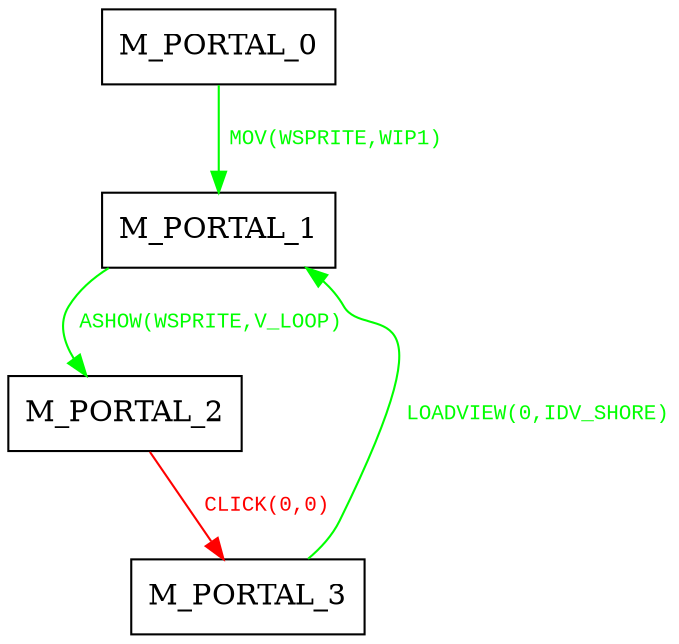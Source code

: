 digraph {
 node [shape=record];
"M_PORTAL_0" -> "M_PORTAL_1"[color=green, fontcolor=green, label=< <font face="Courier New" point-size="10">
MOV(WSPRITE,WIP1)<br/>
</font>>];
"M_PORTAL_1" -> "M_PORTAL_2"[color=green, fontcolor=green, label=< <font face="Courier New" point-size="10">
ASHOW(WSPRITE,V_LOOP)<br/>
</font>>];
"M_PORTAL_2" -> "M_PORTAL_3"[color=red, fontcolor=red, label=< <font face="Courier New" point-size="10">
CLICK(0,0)<br/>
</font>>];
"M_PORTAL_3" -> "M_PORTAL_1"[color=green, fontcolor=green, label=< <font face="Courier New" point-size="10">
LOADVIEW(0,IDV_SHORE)<br/>
</font>>];
}
